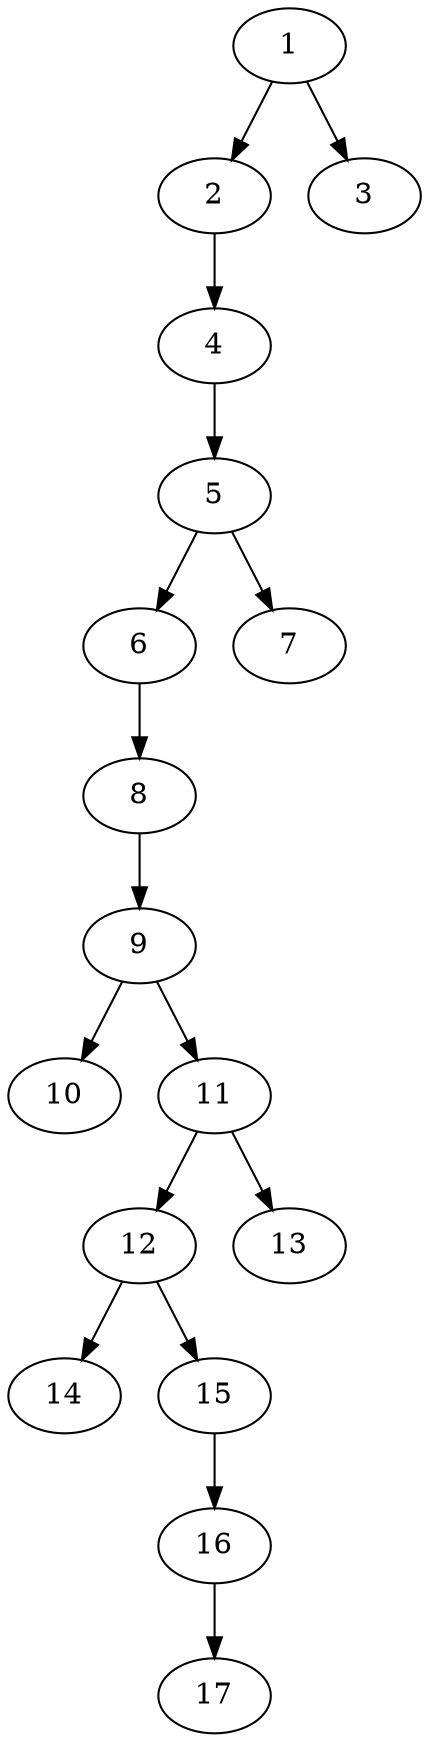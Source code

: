 // DAG (tier=1-easy, mode=compute, n=17, ccr=0.277, fat=0.363, density=0.369, regular=0.757, jump=0.018, mindata=262144, maxdata=2097152)
// DAG automatically generated by daggen at Sun Aug 24 16:33:32 2025
// /home/ermia/Project/Environments/daggen/bin/daggen --dot --ccr 0.277 --fat 0.363 --regular 0.757 --density 0.369 --jump 0.018 --mindata 262144 --maxdata 2097152 -n 17 
digraph G {
  1 [size="7744588532101197", alpha="0.03", expect_size="3872294266050598"]
  1 -> 2 [size ="5778912051200"]
  1 -> 3 [size ="5778912051200"]
  2 [size="860888709082382336", alpha="0.09", expect_size="430444354541191168"]
  2 -> 4 [size ="7239712636928"]
  3 [size="1183174123775512", alpha="0.08", expect_size="591587061887756"]
  4 [size="3893796949541524", alpha="0.09", expect_size="1946898474770762"]
  4 -> 5 [size ="1691151761408"]
  5 [size="1421369166903902208", alpha="0.14", expect_size="710684583451951104"]
  5 -> 6 [size ="10113339359232"]
  5 -> 7 [size ="10113339359232"]
  6 [size="305421354374709", alpha="0.10", expect_size="152710677187354"]
  6 -> 8 [size ="27633962188800"]
  7 [size="16131399400253578", alpha="0.04", expect_size="8065699700126789"]
  8 [size="4203088256092340224", alpha="0.01", expect_size="2101544128046170112"]
  8 -> 9 [size ="20835423223808"]
  9 [size="1834909781149763", alpha="0.09", expect_size="917454890574881"]
  9 -> 10 [size ="1051226800128"]
  9 -> 11 [size ="1051226800128"]
  10 [size="2283614414563180544", alpha="0.06", expect_size="1141807207281590272"]
  11 [size="589467390650530", alpha="0.18", expect_size="294733695325265"]
  11 -> 12 [size ="24471784128512"]
  11 -> 13 [size ="24471784128512"]
  12 [size="6714815178073675", alpha="0.14", expect_size="3357407589036837"]
  12 -> 14 [size ="3890309234688"]
  12 -> 15 [size ="3890309234688"]
  13 [size="73442945536743616", alpha="0.15", expect_size="36721472768371808"]
  14 [size="16654166840511", alpha="0.09", expect_size="8327083420255"]
  15 [size="63645749570266536", alpha="0.14", expect_size="31822874785133268"]
  15 -> 16 [size ="32456270938112"]
  16 [size="64848609849606", alpha="0.07", expect_size="32424304924803"]
  16 -> 17 [size ="4883587530752"]
  17 [size="61145214984144128", alpha="0.07", expect_size="30572607492072064"]
}